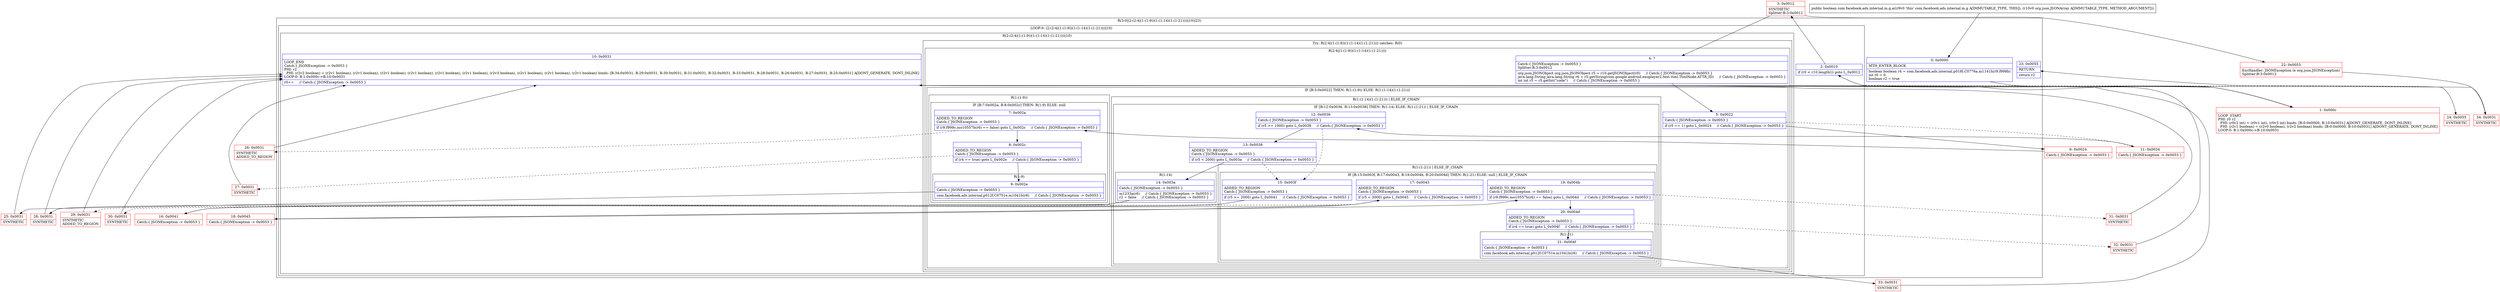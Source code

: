digraph "CFG forcom.facebook.ads.internal.m.g.a(Lorg\/json\/JSONArray;)Z" {
subgraph cluster_Region_2076896384 {
label = "R(3:0|(2:(2:4|(1:(1:9))(1:(1:14)(1:(1:21))))|10)|23)";
node [shape=record,color=blue];
Node_0 [shape=record,label="{0\:\ 0x0000|MTH_ENTER_BLOCK\l|boolean boolean r4 = com.facebook.ads.internal.p018l.C0776a.m1141h(r9.f998b)\lint r0 = 0\lboolean r2 = true\l}"];
subgraph cluster_LoopRegion_535919562 {
label = "LOOP:0: (2:(2:4|(1:(1:9))(1:(1:14)(1:(1:21))))|10)";
node [shape=record,color=blue];
Node_2 [shape=record,label="{2\:\ 0x0010|if (r0 \< r10.length()) goto L_0x0012\l}"];
subgraph cluster_Region_871574104 {
label = "R(2:(2:4|(1:(1:9))(1:(1:14)(1:(1:21))))|10)";
node [shape=record,color=blue];
subgraph cluster_TryCatchRegion_1481547862 {
label = "Try: R(2:4|(1:(1:9))(1:(1:14)(1:(1:21)))) catches: R(0)";
node [shape=record,color=blue];
subgraph cluster_Region_1796309555 {
label = "R(2:4|(1:(1:9))(1:(1:14)(1:(1:21))))";
node [shape=record,color=blue];
Node_4 [shape=record,label="{4\:\ ?|Catch:\{ JSONException \-\> 0x0053 \}\lSplitter:B:3:0x0012\l|org.json.JSONObject org.json.JSONObject r5 = r10.getJSONObject(r0)     \/\/ Catch:\{ JSONException \-\> 0x0053 \}\ljava.lang.String java.lang.String r6 = r5.getString(com.google.android.exoplayer2.text.ttml.TtmlNode.ATTR_ID)     \/\/ Catch:\{ JSONException \-\> 0x0053 \}\lint int r5 = r5.getInt(\"code\")     \/\/ Catch:\{ JSONException \-\> 0x0053 \}\l}"];
subgraph cluster_IfRegion_1266884311 {
label = "IF [B:5:0x0022] THEN: R(1:(1:9)) ELSE: R(1:(1:14)(1:(1:21)))";
node [shape=record,color=blue];
Node_5 [shape=record,label="{5\:\ 0x0022|Catch:\{ JSONException \-\> 0x0053 \}\l|if (r5 == 1) goto L_0x0024     \/\/ Catch:\{ JSONException \-\> 0x0053 \}\l}"];
subgraph cluster_Region_411017673 {
label = "R(1:(1:9))";
node [shape=record,color=blue];
subgraph cluster_IfRegion_752786561 {
label = "IF [B:7:0x002a, B:8:0x002c] THEN: R(1:9) ELSE: null";
node [shape=record,color=blue];
Node_7 [shape=record,label="{7\:\ 0x002a|ADDED_TO_REGION\lCatch:\{ JSONException \-\> 0x0053 \}\l|if (r9.f999c.mo10557b(r6) == false) goto L_0x002c     \/\/ Catch:\{ JSONException \-\> 0x0053 \}\l}"];
Node_8 [shape=record,label="{8\:\ 0x002c|ADDED_TO_REGION\lCatch:\{ JSONException \-\> 0x0053 \}\l|if (r4 == true) goto L_0x002e     \/\/ Catch:\{ JSONException \-\> 0x0053 \}\l}"];
subgraph cluster_Region_116349453 {
label = "R(1:9)";
node [shape=record,color=blue];
Node_9 [shape=record,label="{9\:\ 0x002e|Catch:\{ JSONException \-\> 0x0053 \}\l|com.facebook.ads.internal.p012f.C0751e.m1041b(r6)     \/\/ Catch:\{ JSONException \-\> 0x0053 \}\l}"];
}
}
}
subgraph cluster_Region_933242126 {
label = "R(1:(1:14)(1:(1:21))) | ELSE_IF_CHAIN\l";
node [shape=record,color=blue];
subgraph cluster_IfRegion_2063784701 {
label = "IF [B:12:0x0036, B:13:0x0038] THEN: R(1:14) ELSE: R(1:(1:21)) | ELSE_IF_CHAIN\l";
node [shape=record,color=blue];
Node_12 [shape=record,label="{12\:\ 0x0036|Catch:\{ JSONException \-\> 0x0053 \}\l|if (r5 \>= 1000) goto L_0x0038     \/\/ Catch:\{ JSONException \-\> 0x0053 \}\l}"];
Node_13 [shape=record,label="{13\:\ 0x0038|ADDED_TO_REGION\lCatch:\{ JSONException \-\> 0x0053 \}\l|if (r5 \< 2000) goto L_0x003a     \/\/ Catch:\{ JSONException \-\> 0x0053 \}\l}"];
subgraph cluster_Region_315907254 {
label = "R(1:14)";
node [shape=record,color=blue];
Node_14 [shape=record,label="{14\:\ 0x003a|Catch:\{ JSONException \-\> 0x0053 \}\l|m1233a(r6)     \/\/ Catch:\{ JSONException \-\> 0x0053 \}\lr2 = false     \/\/ Catch:\{ JSONException \-\> 0x0053 \}\l}"];
}
subgraph cluster_Region_1270533880 {
label = "R(1:(1:21)) | ELSE_IF_CHAIN\l";
node [shape=record,color=blue];
subgraph cluster_IfRegion_1489256216 {
label = "IF [B:15:0x003f, B:17:0x0043, B:19:0x004b, B:20:0x004d] THEN: R(1:21) ELSE: null | ELSE_IF_CHAIN\l";
node [shape=record,color=blue];
Node_15 [shape=record,label="{15\:\ 0x003f|ADDED_TO_REGION\lCatch:\{ JSONException \-\> 0x0053 \}\l|if (r5 \>= 2000) goto L_0x0041     \/\/ Catch:\{ JSONException \-\> 0x0053 \}\l}"];
Node_17 [shape=record,label="{17\:\ 0x0043|ADDED_TO_REGION\lCatch:\{ JSONException \-\> 0x0053 \}\l|if (r5 \< 3000) goto L_0x0045     \/\/ Catch:\{ JSONException \-\> 0x0053 \}\l}"];
Node_19 [shape=record,label="{19\:\ 0x004b|ADDED_TO_REGION\lCatch:\{ JSONException \-\> 0x0053 \}\l|if (r9.f999c.mo10557b(r6) == false) goto L_0x004d     \/\/ Catch:\{ JSONException \-\> 0x0053 \}\l}"];
Node_20 [shape=record,label="{20\:\ 0x004d|ADDED_TO_REGION\lCatch:\{ JSONException \-\> 0x0053 \}\l|if (r4 == true) goto L_0x004f     \/\/ Catch:\{ JSONException \-\> 0x0053 \}\l}"];
subgraph cluster_Region_753144162 {
label = "R(1:21)";
node [shape=record,color=blue];
Node_21 [shape=record,label="{21\:\ 0x004f|Catch:\{ JSONException \-\> 0x0053 \}\l|com.facebook.ads.internal.p012f.C0751e.m1041b(r6)     \/\/ Catch:\{ JSONException \-\> 0x0053 \}\l}"];
}
}
}
}
}
}
}
subgraph cluster_Region_1725668297 {
label = "R(0) | ExcHandler: JSONException (e org.json.JSONException)\l";
node [shape=record,color=blue];
}
}
Node_10 [shape=record,label="{10\:\ 0x0031|LOOP_END\lCatch:\{ JSONException \-\> 0x0053 \}\lPHI: r2 \l  PHI: (r2v2 boolean) = (r2v1 boolean), (r2v1 boolean), (r2v1 boolean), (r2v1 boolean), (r2v1 boolean), (r2v1 boolean), (r2v3 boolean), (r2v1 boolean), (r2v1 boolean), (r2v1 boolean) binds: [B:34:0x0031, B:29:0x0031, B:30:0x0031, B:31:0x0031, B:32:0x0031, B:33:0x0031, B:28:0x0031, B:26:0x0031, B:27:0x0031, B:25:0x0031] A[DONT_GENERATE, DONT_INLINE]\lLOOP:0: B:1:0x000c\-\>B:10:0x0031\l|r0++     \/\/ Catch:\{ JSONException \-\> 0x0053 \}\l}"];
}
}
Node_23 [shape=record,label="{23\:\ 0x0055|RETURN\l|return r2\l}"];
}
subgraph cluster_Region_1725668297 {
label = "R(0) | ExcHandler: JSONException (e org.json.JSONException)\l";
node [shape=record,color=blue];
}
Node_1 [shape=record,color=red,label="{1\:\ 0x000c|LOOP_START\lPHI: r0 r2 \l  PHI: (r0v2 int) = (r0v1 int), (r0v3 int) binds: [B:0:0x0000, B:10:0x0031] A[DONT_GENERATE, DONT_INLINE]\l  PHI: (r2v1 boolean) = (r2v0 boolean), (r2v2 boolean) binds: [B:0:0x0000, B:10:0x0031] A[DONT_GENERATE, DONT_INLINE]\lLOOP:0: B:1:0x000c\-\>B:10:0x0031\l}"];
Node_3 [shape=record,color=red,label="{3\:\ 0x0012|SYNTHETIC\lSplitter:B:3:0x0012\l}"];
Node_6 [shape=record,color=red,label="{6\:\ 0x0024|Catch:\{ JSONException \-\> 0x0053 \}\l}"];
Node_11 [shape=record,color=red,label="{11\:\ 0x0034|Catch:\{ JSONException \-\> 0x0053 \}\l}"];
Node_16 [shape=record,color=red,label="{16\:\ 0x0041|Catch:\{ JSONException \-\> 0x0053 \}\l}"];
Node_18 [shape=record,color=red,label="{18\:\ 0x0045|Catch:\{ JSONException \-\> 0x0053 \}\l}"];
Node_22 [shape=record,color=red,label="{22\:\ 0x0053|ExcHandler: JSONException (e org.json.JSONException)\lSplitter:B:3:0x0012\l}"];
Node_24 [shape=record,color=red,label="{24\:\ 0x0055|SYNTHETIC\l}"];
Node_25 [shape=record,color=red,label="{25\:\ 0x0031|SYNTHETIC\l}"];
Node_26 [shape=record,color=red,label="{26\:\ 0x0031|SYNTHETIC\lADDED_TO_REGION\l}"];
Node_27 [shape=record,color=red,label="{27\:\ 0x0031|SYNTHETIC\l}"];
Node_28 [shape=record,color=red,label="{28\:\ 0x0031|SYNTHETIC\l}"];
Node_29 [shape=record,color=red,label="{29\:\ 0x0031|SYNTHETIC\lADDED_TO_REGION\l}"];
Node_30 [shape=record,color=red,label="{30\:\ 0x0031|SYNTHETIC\l}"];
Node_31 [shape=record,color=red,label="{31\:\ 0x0031|SYNTHETIC\l}"];
Node_32 [shape=record,color=red,label="{32\:\ 0x0031|SYNTHETIC\l}"];
Node_33 [shape=record,color=red,label="{33\:\ 0x0031|SYNTHETIC\l}"];
Node_34 [shape=record,color=red,label="{34\:\ 0x0031|SYNTHETIC\l}"];
MethodNode[shape=record,label="{public boolean com.facebook.ads.internal.m.g.a((r9v0 'this' com.facebook.ads.internal.m.g A[IMMUTABLE_TYPE, THIS]), (r10v0 org.json.JSONArray A[IMMUTABLE_TYPE, METHOD_ARGUMENT])) }"];
MethodNode -> Node_0;
Node_0 -> Node_1;
Node_2 -> Node_3;
Node_2 -> Node_24[style=dashed];
Node_4 -> Node_5;
Node_5 -> Node_6;
Node_5 -> Node_11[style=dashed];
Node_7 -> Node_8;
Node_7 -> Node_26[style=dashed];
Node_8 -> Node_9;
Node_8 -> Node_27[style=dashed];
Node_9 -> Node_25;
Node_12 -> Node_13;
Node_12 -> Node_15[style=dashed];
Node_13 -> Node_14;
Node_13 -> Node_15[style=dashed];
Node_14 -> Node_28;
Node_15 -> Node_16;
Node_15 -> Node_29[style=dashed];
Node_17 -> Node_18;
Node_17 -> Node_30[style=dashed];
Node_19 -> Node_20;
Node_19 -> Node_31[style=dashed];
Node_20 -> Node_21;
Node_20 -> Node_32[style=dashed];
Node_21 -> Node_33;
Node_10 -> Node_1;
Node_1 -> Node_2;
Node_3 -> Node_4;
Node_3 -> Node_22;
Node_6 -> Node_7;
Node_11 -> Node_12;
Node_16 -> Node_17;
Node_18 -> Node_19;
Node_22 -> Node_34;
Node_24 -> Node_23;
Node_25 -> Node_10;
Node_26 -> Node_10;
Node_27 -> Node_10;
Node_28 -> Node_10;
Node_29 -> Node_10;
Node_30 -> Node_10;
Node_31 -> Node_10;
Node_32 -> Node_10;
Node_33 -> Node_10;
Node_34 -> Node_10;
}

